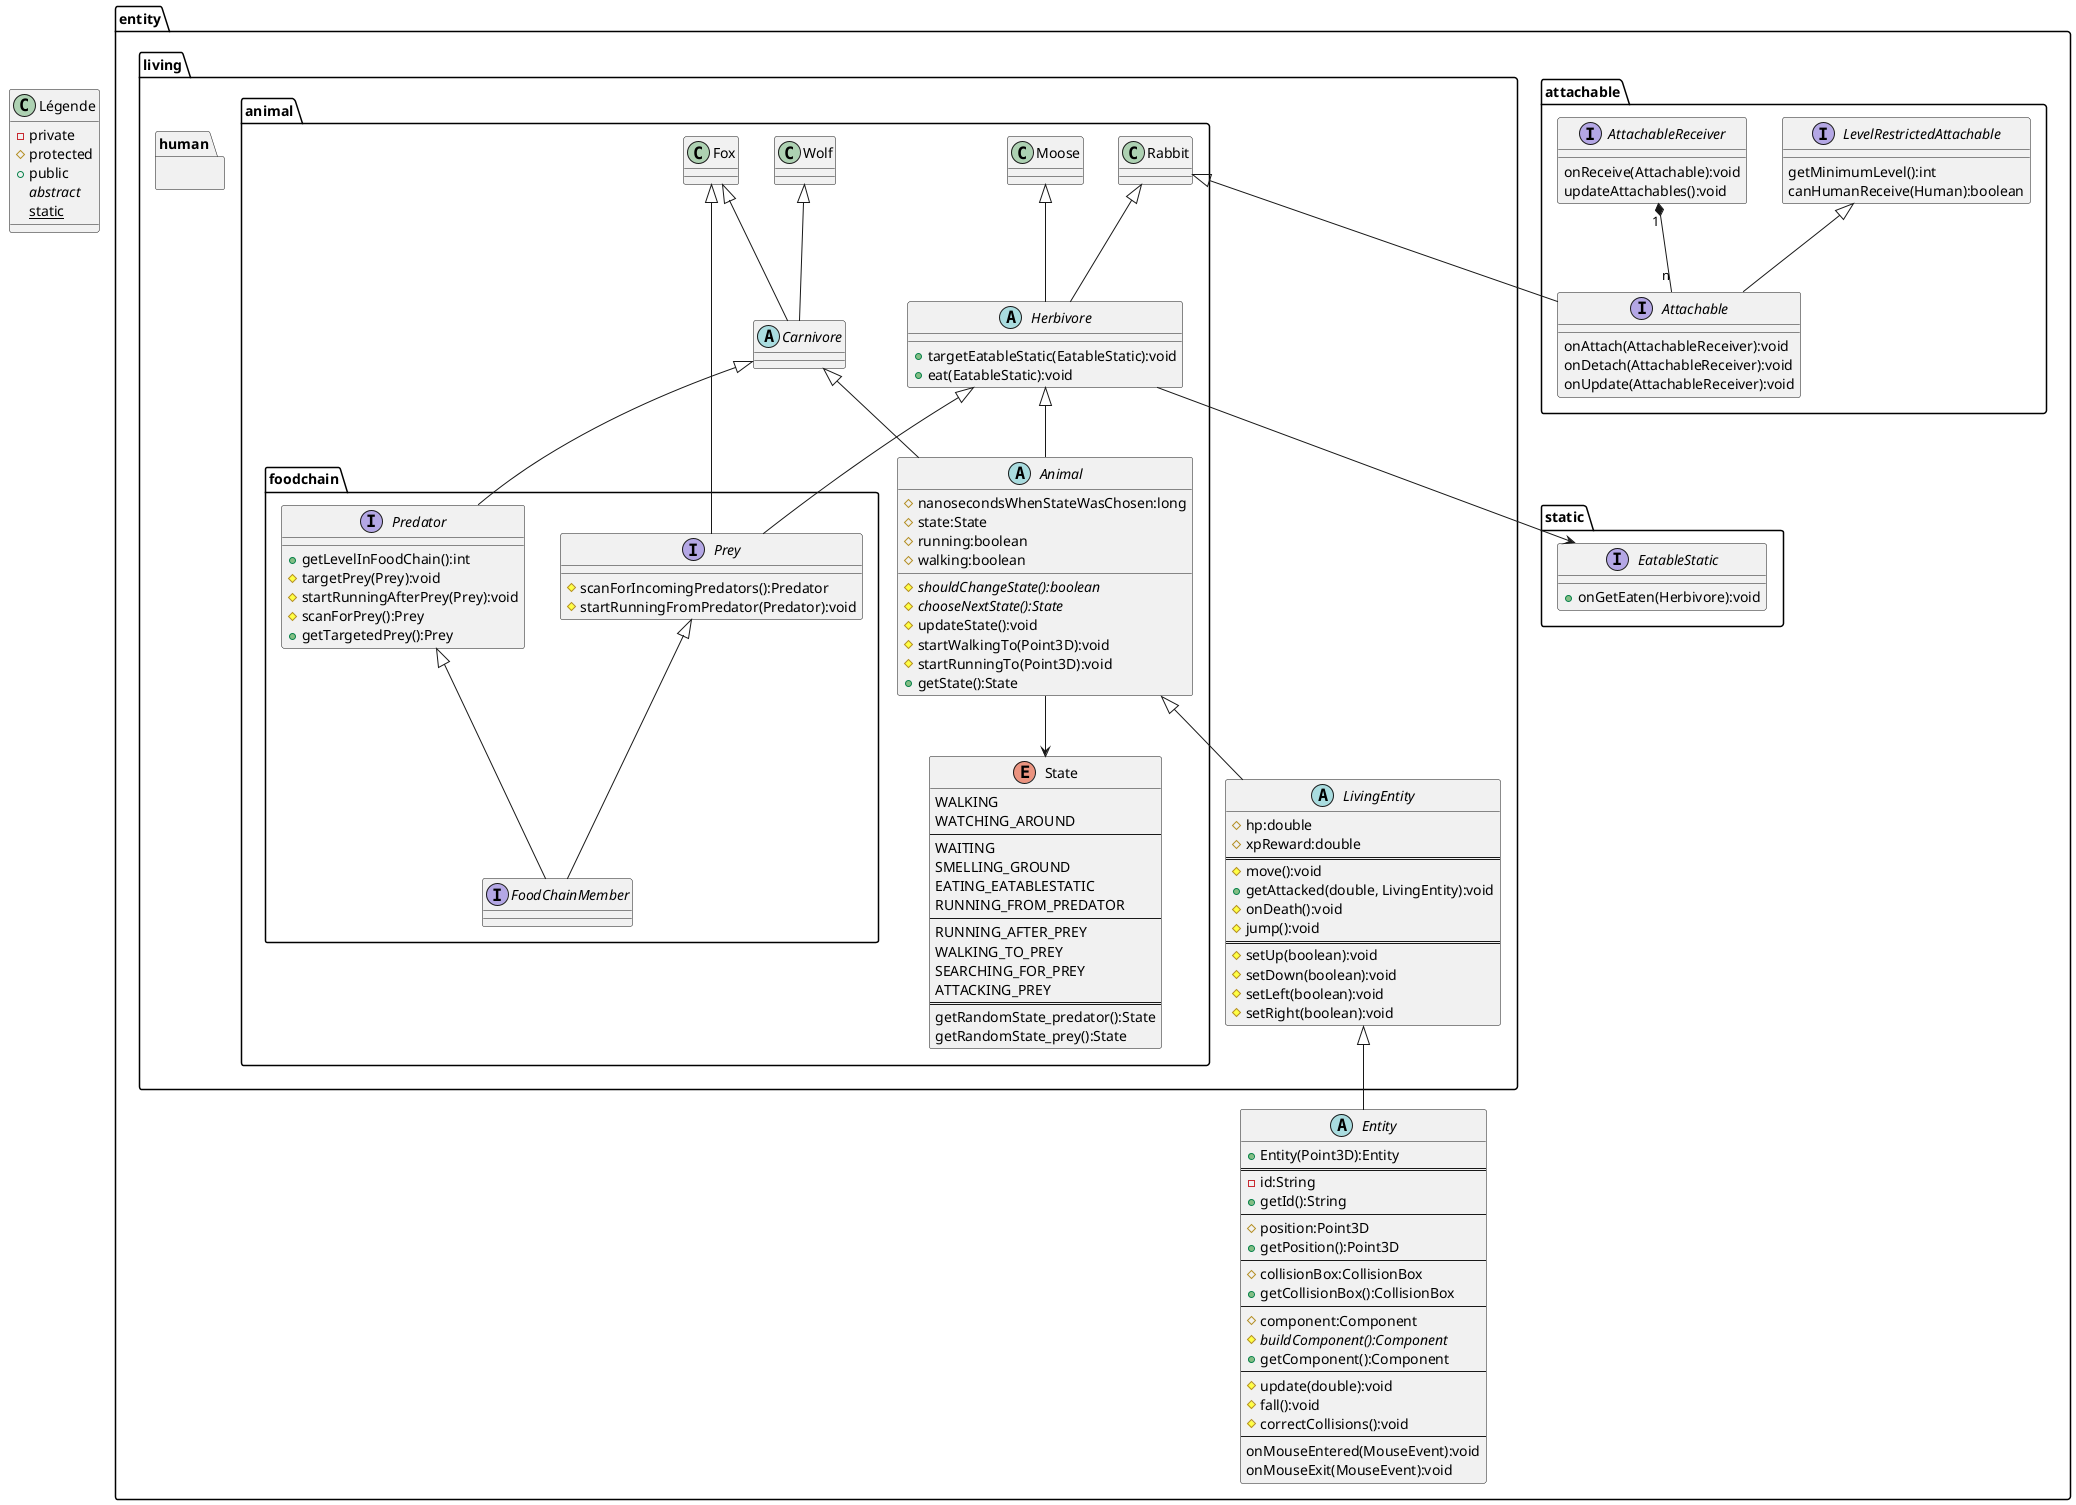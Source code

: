 @startuml animal
class Légende{
        - private
        # protected
        + public
        {abstract} abstract
        {static} static
    }
package entity{
    abstract class Entity{
        + Entity(Point3D):Entity
        ==
        - id:String
        + getId():String
        --
        # position:Point3D
        + getPosition():Point3D
        --
        # collisionBox:CollisionBox
        + getCollisionBox():CollisionBox
        --
        # component:Component
        # {abstract} buildComponent():Component
        + getComponent():Component
        --
        # update(double):void
        # fall():void
        # correctCollisions():void
        --
        onMouseEntered(MouseEvent):void
        onMouseExit(MouseEvent):void
    }
    package entity.attachable{
        interface Attachable{
            onAttach(AttachableReceiver):void
            onDetach(AttachableReceiver):void
            onUpdate(AttachableReceiver):void
        }
        interface LevelRestrictedAttachable{    
            getMinimumLevel():int
            canHumanReceive(Human):boolean
        }
        LevelRestrictedAttachable <|-- Attachable
        interface AttachableReceiver{
            onReceive(Attachable):void
            updateAttachables():void
        }
        AttachableReceiver "1" *-- "n" Attachable
    }
    package entity.living{
        abstract class LivingEntity{
            # hp:double
            # xpReward:double
            ==
            # move():void
            + getAttacked(double, LivingEntity):void
            # onDeath():void
            # jump():void
            ==
            # setUp(boolean):void
            # setDown(boolean):void
            # setLeft(boolean):void
            # setRight(boolean):void
        }
        LivingEntity <|-- Entity
        package entity.living.animal{
            enum State{
                WALKING
                WATCHING_AROUND
                --
                WAITING
                SMELLING_GROUND
                EATING_EATABLESTATIC
                RUNNING_FROM_PREDATOR
                --
                RUNNING_AFTER_PREY
                WALKING_TO_PREY
                SEARCHING_FOR_PREY
                ATTACKING_PREY
                ==
                getRandomState_predator():State
                getRandomState_prey():State
            }
            abstract class Animal{
                # nanosecondsWhenStateWasChosen:long
                # state:State
                # running:boolean
                # walking:boolean
                # {abstract}shouldChangeState():boolean
                # {abstract}chooseNextState():State
                # updateState():void
                # startWalkingTo(Point3D):void
                # startRunningTo(Point3D):void
                'the following method should be used to check if the prey is moving,
                'in the event that a predator would be after it. 
                + getState():State
            }
            Animal <|-- LivingEntity
            Animal --> State
            'INTERFACES HERE
            package entity.living.animal.foodchain{
                interface FoodChainMember{
                    'shouldScanForFood():boolean
                    'scanForFoodAndStartEatingIfNecessary():void
                }
                interface Prey{
                    # scanForIncomingPredators():Predator
                    # startRunningFromPredator(Predator):void
                }
                Prey <|-- FoodChainMember
                interface Predator{
                    + getLevelInFoodChain():int
                    # targetPrey(Prey):void
                    # startRunningAfterPrey(Prey):void
                    # scanForPrey():Prey
                    + getTargetedPrey():Prey
                }
                Predator <|-- FoodChainMember
            }
            'HEBIVORE AND CARNIVORE
            abstract class Herbivore{
                + targetEatableStatic(EatableStatic):void
                + eat(EatableStatic):void
            }
            Herbivore <|-- Animal
            Herbivore <|-- Prey
            abstract class Carnivore{

            }
            Carnivore <|-- Animal
            Carnivore <|-- Predator

            'HERBIVORES HERE
            class Moose
            Moose <|-- Herbivore
            class Rabbit
            ' note top:le joueur pourra\navoir un lapin\ncomme animal\nde compagnie
            Rabbit <|-- Herbivore
            Rabbit <|-- Attachable
            'CARNIVORES HERE
            class Fox
            Fox <|-- Carnivore
            Fox <|-- Prey
            class Wolf
            Wolf <|-- Carnivore
        }
        package entity.living.human{
        }
    }
    package entity.static{
        interface EatableStatic{
            + onGetEaten(Herbivore):void
        }
        Herbivore --> EatableStatic
    }
}
@enduml